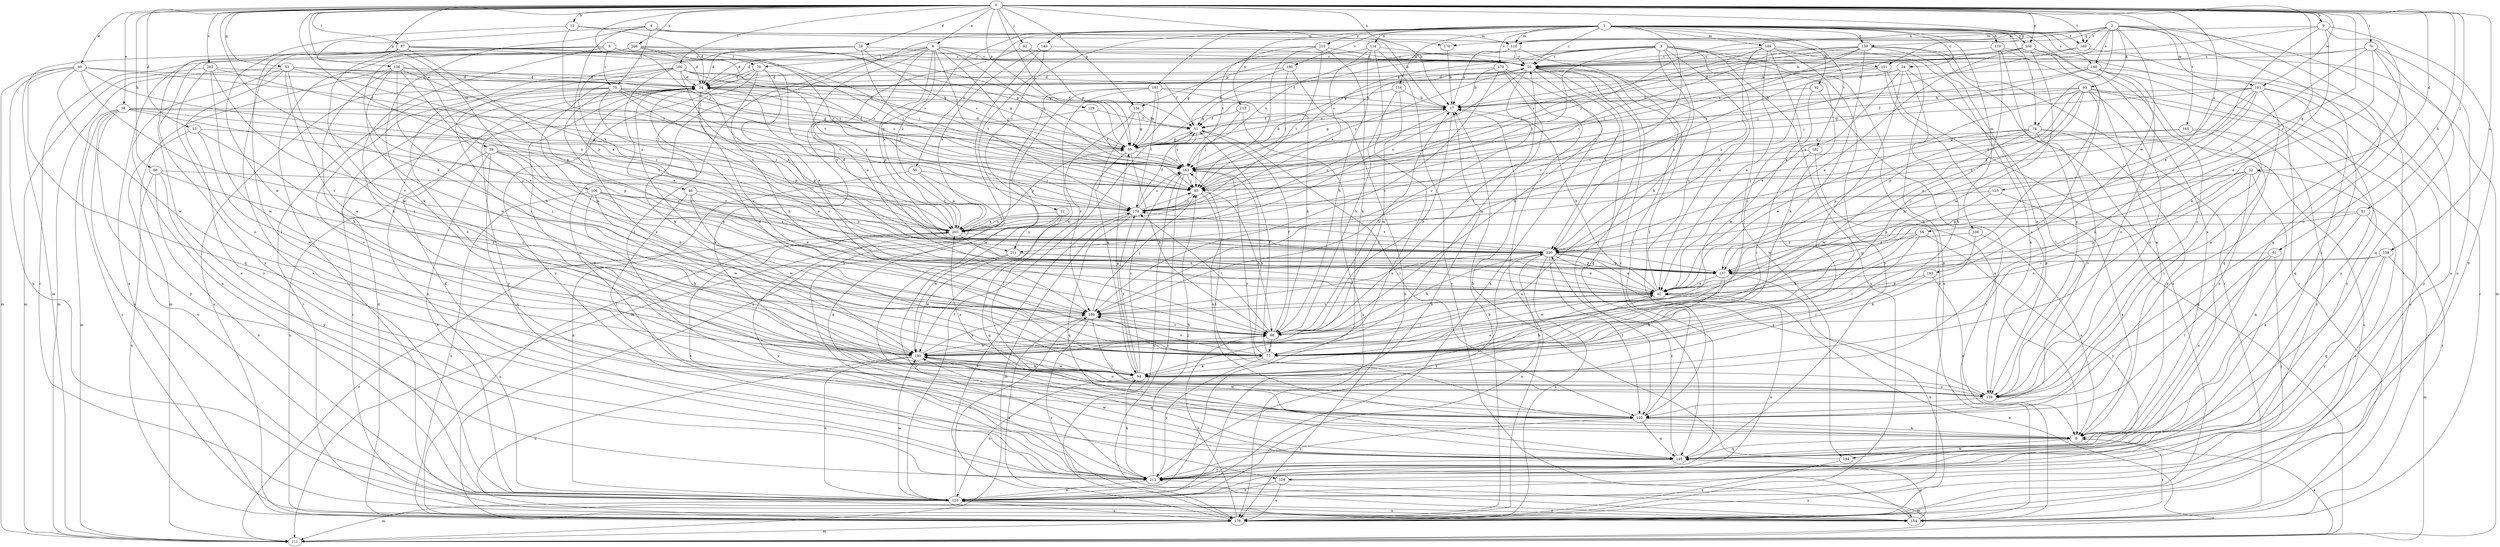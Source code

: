 strict digraph  {
0;
1;
2;
3;
4;
5;
6;
8;
9;
12;
17;
22;
24;
25;
28;
32;
33;
34;
38;
39;
40;
42;
46;
50;
51;
53;
56;
59;
61;
66;
68;
70;
74;
75;
76;
77;
81;
82;
85;
92;
93;
94;
97;
100;
101;
102;
106;
108;
109;
110;
111;
113;
114;
116;
119;
120;
125;
126;
128;
129;
134;
136;
137;
139;
145;
149;
154;
159;
160;
163;
165;
169;
170;
176;
178;
179;
180;
181;
182;
186;
191;
193;
194;
195;
202;
203;
206;
208;
210;
211;
212;
220;
0 -> 6  [label=a];
0 -> 9  [label=b];
0 -> 12  [label=b];
0 -> 17  [label=b];
0 -> 28  [label=d];
0 -> 32  [label=d];
0 -> 33  [label=d];
0 -> 38  [label=e];
0 -> 39  [label=e];
0 -> 40  [label=e];
0 -> 46  [label=f];
0 -> 53  [label=g];
0 -> 56  [label=g];
0 -> 59  [label=g];
0 -> 61  [label=h];
0 -> 66  [label=h];
0 -> 68  [label=h];
0 -> 70  [label=i];
0 -> 81  [label=j];
0 -> 82  [label=j];
0 -> 85  [label=j];
0 -> 97  [label=l];
0 -> 100  [label=l];
0 -> 101  [label=l];
0 -> 106  [label=m];
0 -> 125  [label=o];
0 -> 129  [label=p];
0 -> 134  [label=p];
0 -> 159  [label=s];
0 -> 165  [label=t];
0 -> 169  [label=t];
0 -> 176  [label=u];
0 -> 191  [label=w];
0 -> 202  [label=x];
0 -> 206  [label=y];
0 -> 208  [label=y];
0 -> 220  [label=z];
1 -> 8  [label=a];
1 -> 22  [label=c];
1 -> 24  [label=c];
1 -> 25  [label=c];
1 -> 50  [label=f];
1 -> 74  [label=i];
1 -> 92  [label=k];
1 -> 108  [label=m];
1 -> 109  [label=m];
1 -> 110  [label=m];
1 -> 113  [label=n];
1 -> 114  [label=n];
1 -> 116  [label=n];
1 -> 119  [label=n];
1 -> 126  [label=o];
1 -> 139  [label=q];
1 -> 149  [label=r];
1 -> 154  [label=r];
1 -> 160  [label=s];
1 -> 169  [label=t];
1 -> 179  [label=v];
1 -> 180  [label=v];
1 -> 181  [label=v];
1 -> 182  [label=v];
1 -> 186  [label=v];
1 -> 203  [label=x];
1 -> 208  [label=y];
1 -> 210  [label=y];
2 -> 74  [label=i];
2 -> 85  [label=j];
2 -> 93  [label=k];
2 -> 110  [label=m];
2 -> 126  [label=o];
2 -> 139  [label=q];
2 -> 145  [label=q];
2 -> 160  [label=s];
2 -> 163  [label=s];
2 -> 169  [label=t];
2 -> 176  [label=u];
2 -> 178  [label=u];
2 -> 191  [label=w];
2 -> 193  [label=w];
3 -> 25  [label=c];
3 -> 42  [label=e];
3 -> 51  [label=f];
3 -> 68  [label=h];
3 -> 94  [label=k];
3 -> 134  [label=p];
3 -> 154  [label=r];
3 -> 163  [label=s];
3 -> 170  [label=t];
3 -> 178  [label=u];
3 -> 194  [label=w];
3 -> 220  [label=z];
4 -> 17  [label=b];
4 -> 75  [label=i];
4 -> 94  [label=k];
4 -> 110  [label=m];
4 -> 136  [label=p];
4 -> 137  [label=p];
5 -> 75  [label=i];
5 -> 76  [label=i];
5 -> 85  [label=j];
5 -> 94  [label=k];
5 -> 120  [label=n];
5 -> 154  [label=r];
5 -> 163  [label=s];
5 -> 178  [label=u];
6 -> 25  [label=c];
6 -> 34  [label=d];
6 -> 42  [label=e];
6 -> 76  [label=i];
6 -> 85  [label=j];
6 -> 101  [label=l];
6 -> 102  [label=l];
6 -> 137  [label=p];
6 -> 163  [label=s];
6 -> 170  [label=t];
6 -> 203  [label=x];
6 -> 211  [label=y];
8 -> 34  [label=d];
8 -> 145  [label=q];
8 -> 154  [label=r];
8 -> 163  [label=s];
8 -> 194  [label=w];
9 -> 17  [label=b];
9 -> 42  [label=e];
9 -> 94  [label=k];
9 -> 102  [label=l];
9 -> 110  [label=m];
9 -> 120  [label=n];
12 -> 34  [label=d];
12 -> 110  [label=m];
12 -> 170  [label=t];
12 -> 195  [label=w];
17 -> 51  [label=f];
17 -> 59  [label=g];
17 -> 68  [label=h];
17 -> 203  [label=x];
22 -> 145  [label=q];
22 -> 195  [label=w];
22 -> 203  [label=x];
22 -> 211  [label=y];
24 -> 34  [label=d];
24 -> 42  [label=e];
24 -> 77  [label=i];
24 -> 94  [label=k];
24 -> 102  [label=l];
24 -> 211  [label=y];
25 -> 34  [label=d];
25 -> 68  [label=h];
25 -> 102  [label=l];
25 -> 145  [label=q];
25 -> 163  [label=s];
25 -> 186  [label=v];
25 -> 203  [label=x];
25 -> 220  [label=z];
28 -> 25  [label=c];
28 -> 34  [label=d];
28 -> 59  [label=g];
28 -> 85  [label=j];
28 -> 154  [label=r];
28 -> 203  [label=x];
32 -> 77  [label=i];
32 -> 85  [label=j];
32 -> 128  [label=o];
32 -> 137  [label=p];
32 -> 145  [label=q];
32 -> 154  [label=r];
32 -> 186  [label=v];
33 -> 59  [label=g];
33 -> 77  [label=i];
33 -> 120  [label=n];
33 -> 195  [label=w];
34 -> 17  [label=b];
34 -> 68  [label=h];
34 -> 77  [label=i];
34 -> 94  [label=k];
34 -> 120  [label=n];
34 -> 137  [label=p];
34 -> 163  [label=s];
34 -> 186  [label=v];
34 -> 212  [label=y];
38 -> 51  [label=f];
38 -> 59  [label=g];
38 -> 111  [label=m];
38 -> 120  [label=n];
38 -> 137  [label=p];
38 -> 154  [label=r];
38 -> 203  [label=x];
38 -> 212  [label=y];
39 -> 42  [label=e];
39 -> 68  [label=h];
39 -> 120  [label=n];
39 -> 145  [label=q];
39 -> 163  [label=s];
39 -> 178  [label=u];
39 -> 220  [label=z];
40 -> 34  [label=d];
40 -> 111  [label=m];
40 -> 120  [label=n];
40 -> 145  [label=q];
40 -> 170  [label=t];
40 -> 186  [label=v];
40 -> 195  [label=w];
40 -> 203  [label=x];
42 -> 17  [label=b];
42 -> 25  [label=c];
42 -> 77  [label=i];
42 -> 94  [label=k];
42 -> 120  [label=n];
42 -> 186  [label=v];
46 -> 102  [label=l];
46 -> 170  [label=t];
46 -> 195  [label=w];
46 -> 203  [label=x];
46 -> 220  [label=z];
50 -> 85  [label=j];
50 -> 120  [label=n];
50 -> 145  [label=q];
50 -> 203  [label=x];
51 -> 59  [label=g];
51 -> 102  [label=l];
51 -> 163  [label=s];
53 -> 34  [label=d];
53 -> 51  [label=f];
53 -> 77  [label=i];
53 -> 85  [label=j];
53 -> 111  [label=m];
53 -> 120  [label=n];
53 -> 195  [label=w];
53 -> 203  [label=x];
53 -> 212  [label=y];
56 -> 68  [label=h];
56 -> 77  [label=i];
56 -> 137  [label=p];
56 -> 212  [label=y];
56 -> 220  [label=z];
59 -> 17  [label=b];
59 -> 34  [label=d];
59 -> 68  [label=h];
59 -> 102  [label=l];
59 -> 163  [label=s];
61 -> 8  [label=a];
61 -> 102  [label=l];
61 -> 137  [label=p];
61 -> 212  [label=y];
66 -> 85  [label=j];
66 -> 120  [label=n];
66 -> 178  [label=u];
66 -> 186  [label=v];
66 -> 212  [label=y];
68 -> 17  [label=b];
68 -> 25  [label=c];
68 -> 51  [label=f];
68 -> 77  [label=i];
68 -> 170  [label=t];
68 -> 186  [label=v];
68 -> 195  [label=w];
70 -> 17  [label=b];
70 -> 25  [label=c];
70 -> 42  [label=e];
70 -> 120  [label=n];
70 -> 128  [label=o];
70 -> 145  [label=q];
70 -> 220  [label=z];
74 -> 8  [label=a];
74 -> 42  [label=e];
74 -> 59  [label=g];
74 -> 128  [label=o];
74 -> 137  [label=p];
74 -> 178  [label=u];
74 -> 195  [label=w];
75 -> 17  [label=b];
75 -> 59  [label=g];
75 -> 85  [label=j];
75 -> 128  [label=o];
75 -> 137  [label=p];
75 -> 154  [label=r];
75 -> 170  [label=t];
75 -> 178  [label=u];
75 -> 186  [label=v];
75 -> 203  [label=x];
76 -> 34  [label=d];
76 -> 42  [label=e];
76 -> 77  [label=i];
76 -> 94  [label=k];
76 -> 212  [label=y];
76 -> 220  [label=z];
77 -> 34  [label=d];
77 -> 51  [label=f];
77 -> 94  [label=k];
77 -> 163  [label=s];
77 -> 186  [label=v];
77 -> 212  [label=y];
81 -> 8  [label=a];
81 -> 120  [label=n];
81 -> 137  [label=p];
81 -> 203  [label=x];
82 -> 8  [label=a];
82 -> 25  [label=c];
82 -> 59  [label=g];
85 -> 25  [label=c];
85 -> 68  [label=h];
85 -> 102  [label=l];
85 -> 170  [label=t];
92 -> 17  [label=b];
92 -> 154  [label=r];
92 -> 195  [label=w];
93 -> 17  [label=b];
93 -> 42  [label=e];
93 -> 51  [label=f];
93 -> 68  [label=h];
93 -> 77  [label=i];
93 -> 128  [label=o];
93 -> 137  [label=p];
93 -> 178  [label=u];
93 -> 203  [label=x];
93 -> 212  [label=y];
94 -> 42  [label=e];
94 -> 59  [label=g];
94 -> 120  [label=n];
94 -> 128  [label=o];
94 -> 163  [label=s];
94 -> 170  [label=t];
94 -> 195  [label=w];
97 -> 25  [label=c];
97 -> 34  [label=d];
97 -> 102  [label=l];
97 -> 111  [label=m];
97 -> 137  [label=p];
97 -> 163  [label=s];
97 -> 195  [label=w];
100 -> 34  [label=d];
100 -> 42  [label=e];
100 -> 51  [label=f];
100 -> 59  [label=g];
100 -> 68  [label=h];
100 -> 77  [label=i];
100 -> 128  [label=o];
100 -> 163  [label=s];
100 -> 220  [label=z];
101 -> 34  [label=d];
101 -> 111  [label=m];
101 -> 128  [label=o];
101 -> 220  [label=z];
102 -> 8  [label=a];
102 -> 25  [label=c];
102 -> 145  [label=q];
102 -> 195  [label=w];
102 -> 212  [label=y];
106 -> 42  [label=e];
106 -> 94  [label=k];
106 -> 170  [label=t];
106 -> 178  [label=u];
106 -> 195  [label=w];
106 -> 220  [label=z];
108 -> 8  [label=a];
108 -> 94  [label=k];
108 -> 220  [label=z];
109 -> 8  [label=a];
109 -> 25  [label=c];
109 -> 42  [label=e];
109 -> 77  [label=i];
109 -> 163  [label=s];
109 -> 178  [label=u];
109 -> 212  [label=y];
109 -> 220  [label=z];
110 -> 17  [label=b];
110 -> 25  [label=c];
110 -> 102  [label=l];
110 -> 163  [label=s];
111 -> 8  [label=a];
111 -> 42  [label=e];
111 -> 203  [label=x];
113 -> 51  [label=f];
113 -> 85  [label=j];
113 -> 178  [label=u];
114 -> 25  [label=c];
114 -> 59  [label=g];
114 -> 68  [label=h];
114 -> 120  [label=n];
114 -> 154  [label=r];
114 -> 203  [label=x];
116 -> 17  [label=b];
116 -> 59  [label=g];
116 -> 68  [label=h];
116 -> 195  [label=w];
119 -> 8  [label=a];
119 -> 25  [label=c];
119 -> 77  [label=i];
119 -> 128  [label=o];
119 -> 154  [label=r];
120 -> 17  [label=b];
120 -> 51  [label=f];
120 -> 111  [label=m];
120 -> 154  [label=r];
120 -> 178  [label=u];
120 -> 186  [label=v];
120 -> 195  [label=w];
125 -> 8  [label=a];
125 -> 137  [label=p];
125 -> 170  [label=t];
126 -> 111  [label=m];
126 -> 120  [label=n];
126 -> 178  [label=u];
128 -> 102  [label=l];
128 -> 163  [label=s];
128 -> 203  [label=x];
129 -> 51  [label=f];
129 -> 154  [label=r];
129 -> 163  [label=s];
134 -> 51  [label=f];
134 -> 59  [label=g];
134 -> 94  [label=k];
134 -> 186  [label=v];
136 -> 34  [label=d];
136 -> 68  [label=h];
136 -> 77  [label=i];
136 -> 94  [label=k];
136 -> 111  [label=m];
136 -> 163  [label=s];
136 -> 195  [label=w];
136 -> 220  [label=z];
137 -> 42  [label=e];
137 -> 94  [label=k];
137 -> 178  [label=u];
137 -> 195  [label=w];
139 -> 25  [label=c];
139 -> 59  [label=g];
139 -> 77  [label=i];
139 -> 85  [label=j];
139 -> 128  [label=o];
139 -> 154  [label=r];
139 -> 170  [label=t];
139 -> 178  [label=u];
139 -> 203  [label=x];
145 -> 25  [label=c];
145 -> 195  [label=w];
145 -> 212  [label=y];
145 -> 220  [label=z];
149 -> 8  [label=a];
149 -> 25  [label=c];
149 -> 203  [label=x];
149 -> 212  [label=y];
154 -> 120  [label=n];
154 -> 145  [label=q];
154 -> 212  [label=y];
159 -> 42  [label=e];
159 -> 111  [label=m];
159 -> 137  [label=p];
159 -> 145  [label=q];
159 -> 212  [label=y];
160 -> 34  [label=d];
160 -> 85  [label=j];
160 -> 128  [label=o];
160 -> 145  [label=q];
160 -> 154  [label=r];
160 -> 163  [label=s];
160 -> 212  [label=y];
163 -> 85  [label=j];
163 -> 154  [label=r];
163 -> 178  [label=u];
165 -> 59  [label=g];
165 -> 102  [label=l];
165 -> 163  [label=s];
165 -> 212  [label=y];
169 -> 25  [label=c];
169 -> 85  [label=j];
169 -> 111  [label=m];
170 -> 51  [label=f];
170 -> 85  [label=j];
170 -> 111  [label=m];
170 -> 145  [label=q];
170 -> 163  [label=s];
170 -> 203  [label=x];
176 -> 17  [label=b];
178 -> 17  [label=b];
178 -> 34  [label=d];
178 -> 68  [label=h];
178 -> 111  [label=m];
178 -> 170  [label=t];
179 -> 17  [label=b];
179 -> 34  [label=d];
179 -> 120  [label=n];
179 -> 178  [label=u];
179 -> 186  [label=v];
179 -> 195  [label=w];
180 -> 34  [label=d];
180 -> 51  [label=f];
180 -> 85  [label=j];
180 -> 178  [label=u];
181 -> 17  [label=b];
181 -> 59  [label=g];
181 -> 68  [label=h];
181 -> 111  [label=m];
181 -> 170  [label=t];
181 -> 178  [label=u];
181 -> 195  [label=w];
182 -> 77  [label=i];
182 -> 128  [label=o];
182 -> 163  [label=s];
186 -> 68  [label=h];
186 -> 85  [label=j];
186 -> 102  [label=l];
186 -> 154  [label=r];
186 -> 178  [label=u];
191 -> 17  [label=b];
191 -> 59  [label=g];
191 -> 94  [label=k];
191 -> 128  [label=o];
191 -> 145  [label=q];
191 -> 170  [label=t];
191 -> 203  [label=x];
191 -> 212  [label=y];
191 -> 220  [label=z];
193 -> 8  [label=a];
193 -> 42  [label=e];
193 -> 77  [label=i];
194 -> 17  [label=b];
194 -> 178  [label=u];
195 -> 94  [label=k];
195 -> 120  [label=n];
195 -> 128  [label=o];
195 -> 145  [label=q];
195 -> 178  [label=u];
195 -> 186  [label=v];
202 -> 34  [label=d];
202 -> 111  [label=m];
202 -> 128  [label=o];
202 -> 186  [label=v];
202 -> 195  [label=w];
202 -> 203  [label=x];
203 -> 34  [label=d];
203 -> 42  [label=e];
203 -> 59  [label=g];
203 -> 178  [label=u];
203 -> 212  [label=y];
203 -> 220  [label=z];
206 -> 25  [label=c];
206 -> 59  [label=g];
206 -> 85  [label=j];
206 -> 120  [label=n];
206 -> 170  [label=t];
206 -> 186  [label=v];
206 -> 212  [label=y];
208 -> 25  [label=c];
208 -> 42  [label=e];
208 -> 77  [label=i];
208 -> 85  [label=j];
208 -> 128  [label=o];
208 -> 195  [label=w];
210 -> 25  [label=c];
210 -> 34  [label=d];
210 -> 85  [label=j];
210 -> 94  [label=k];
210 -> 163  [label=s];
210 -> 170  [label=t];
211 -> 42  [label=e];
211 -> 137  [label=p];
211 -> 195  [label=w];
211 -> 212  [label=y];
212 -> 34  [label=d];
212 -> 85  [label=j];
212 -> 94  [label=k];
212 -> 120  [label=n];
212 -> 203  [label=x];
212 -> 220  [label=z];
220 -> 42  [label=e];
220 -> 68  [label=h];
220 -> 102  [label=l];
220 -> 120  [label=n];
220 -> 128  [label=o];
220 -> 137  [label=p];
220 -> 170  [label=t];
220 -> 178  [label=u];
220 -> 186  [label=v];
}
